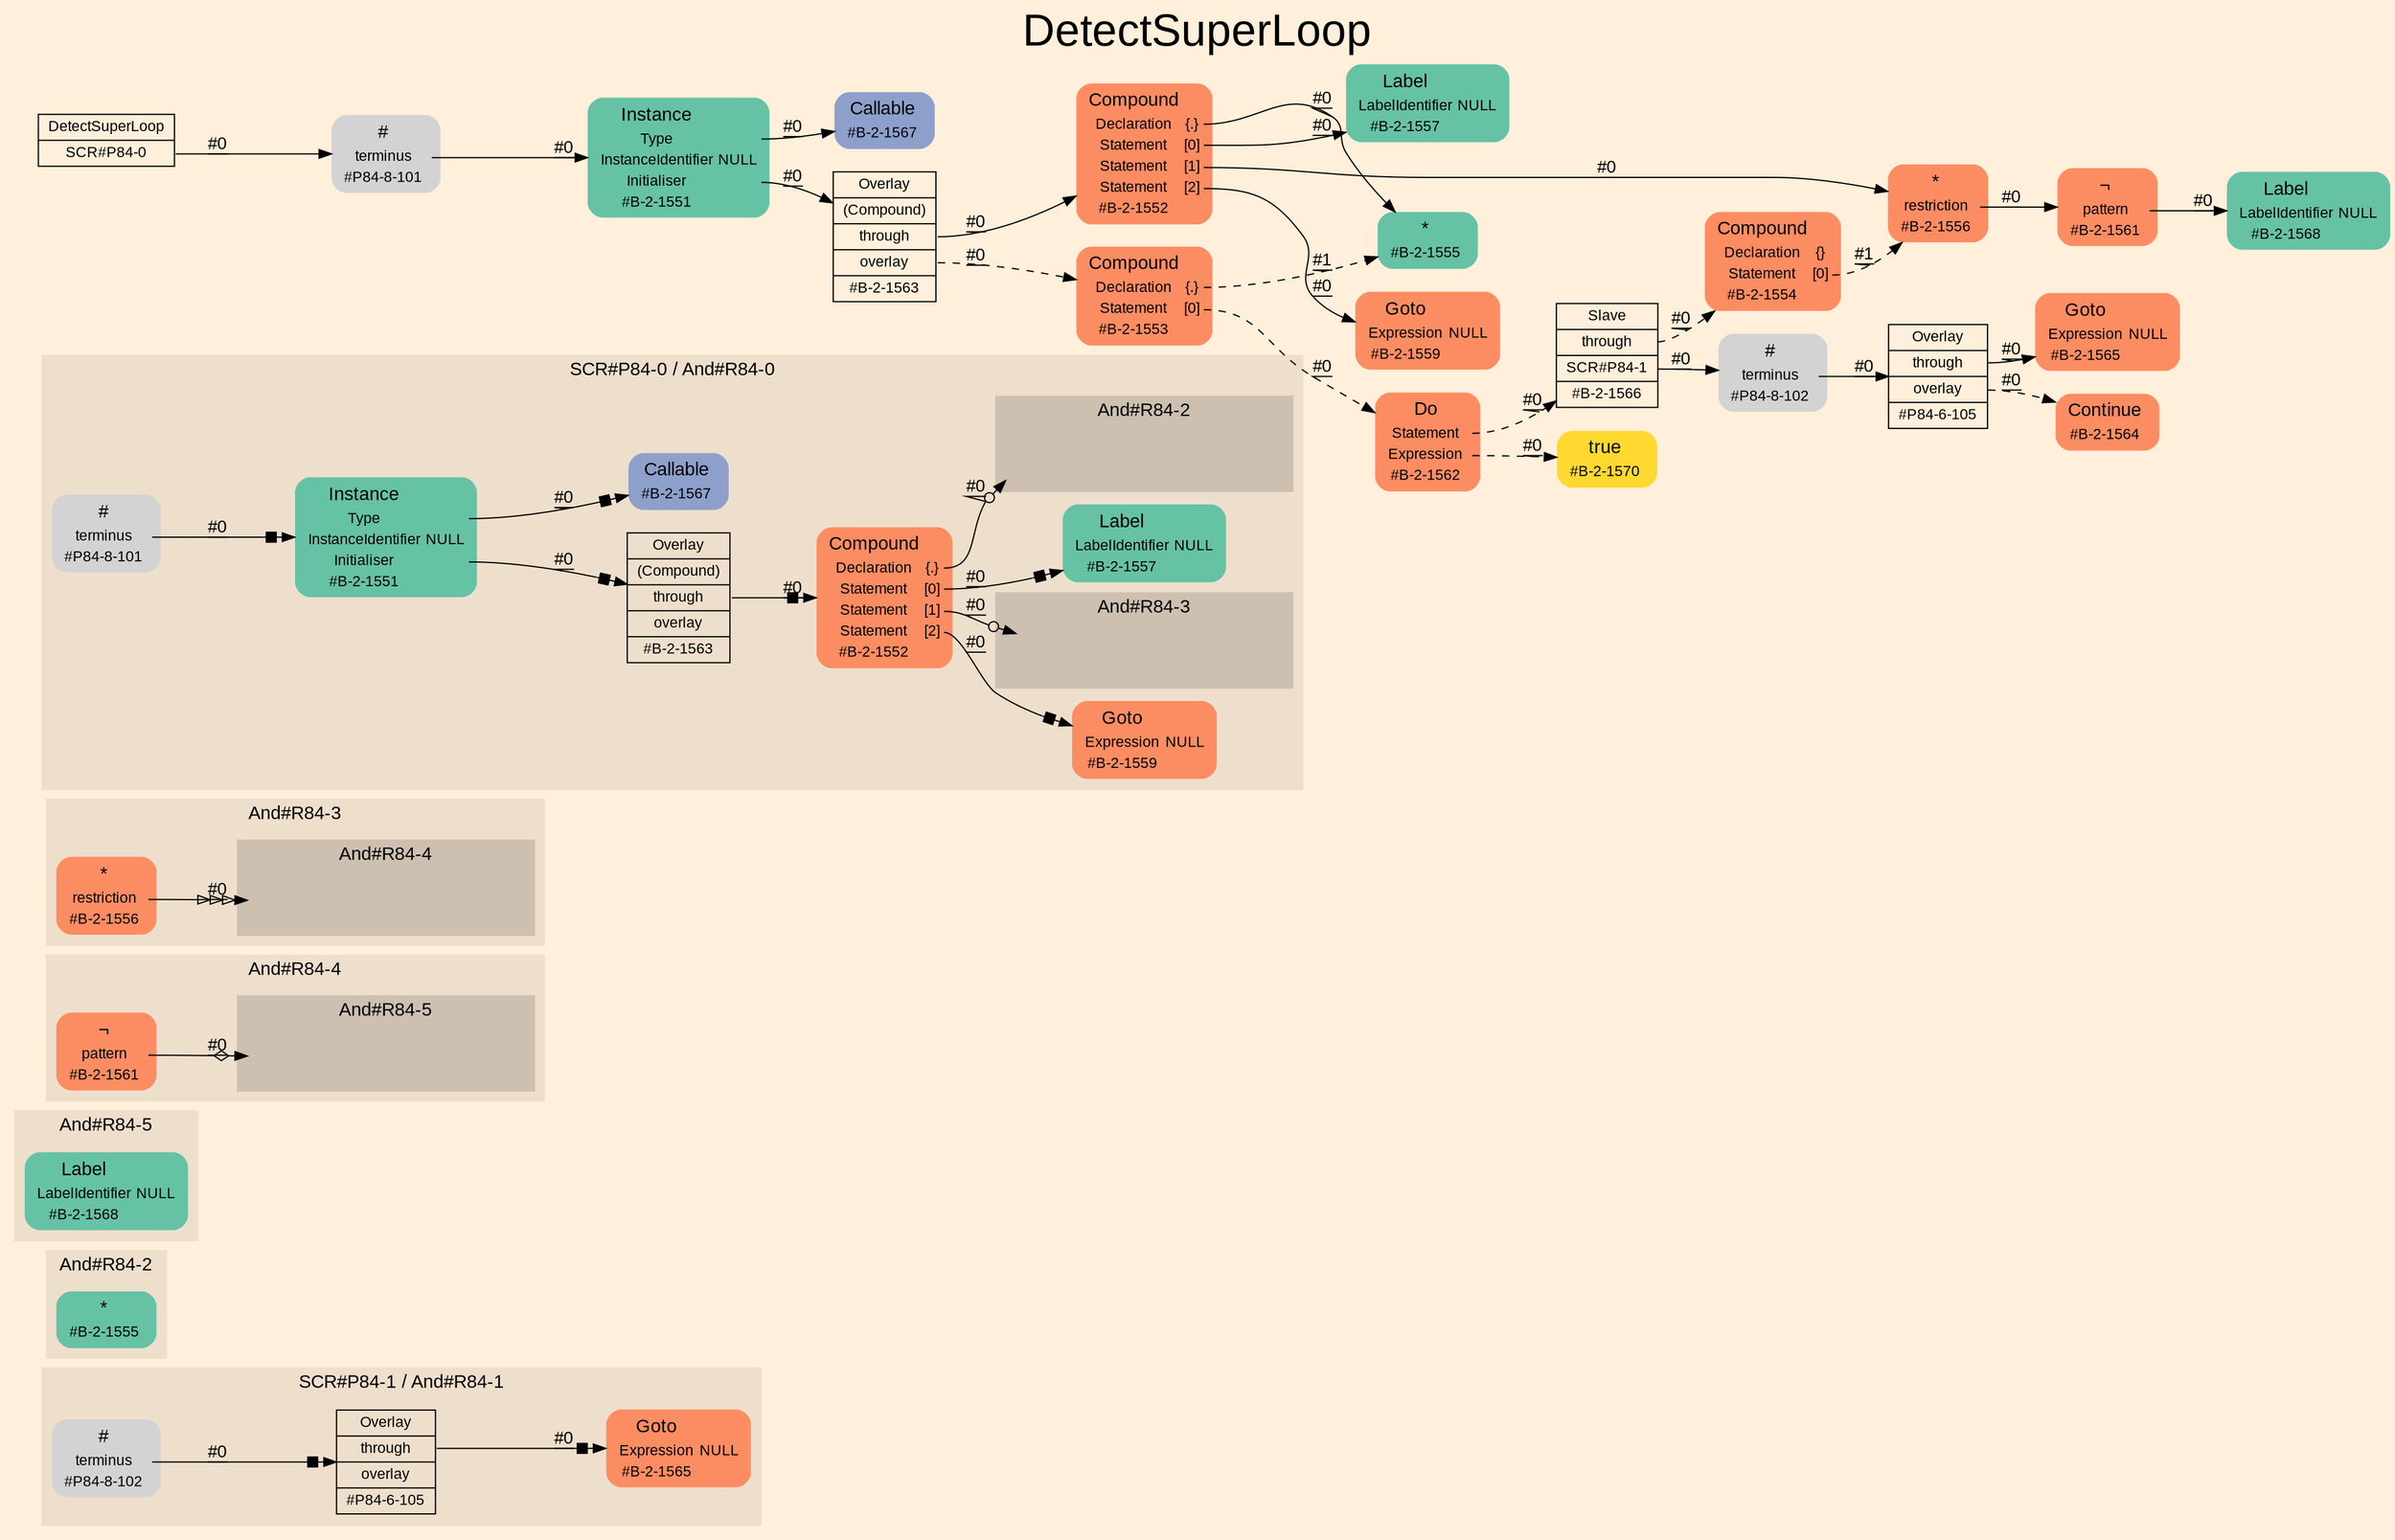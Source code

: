 digraph "DetectSuperLoop" {
label = "DetectSuperLoop"
labelloc = t
fontsize = "36"
graph [
    rankdir = "LR"
    ranksep = 0.3
    bgcolor = antiquewhite1
    color = black
    fontcolor = black
    fontname = "Arial"
];
node [
    fontname = "Arial"
];
edge [
    fontname = "Arial"
];

// -------------------- figure And#R84-1 --------------------
// -------- region And#R84-1 ----------
subgraph "clusterAnd#R84-1" {
    label = "SCR#P84-1 / And#R84-1"
    style = "filled"
    color = antiquewhite2
    fontsize = "15"
    "And#R84-1/#B-2-1565" [
        // -------- block And#R84-1/#B-2-1565 ----------
        shape = "plaintext"
        fillcolor = "/set28/2"
        label = <<TABLE BORDER="0" CELLBORDER="0" CELLSPACING="0">
         <TR><TD><FONT POINT-SIZE="15.0">Goto</FONT></TD><TD></TD></TR>
         <TR><TD>Expression</TD><TD PORT="port0">NULL</TD></TR>
         <TR><TD>#B-2-1565</TD><TD PORT="port1"></TD></TR>
        </TABLE>>
        style = "rounded,filled"
        fontsize = "12"
    ];
    
    "And#R84-1/#P84-6-105" [
        // -------- block And#R84-1/#P84-6-105 ----------
        shape = "record"
        fillcolor = antiquewhite2
        label = "<fixed> Overlay | <port0> through | <port1> overlay | <port2> #P84-6-105"
        style = "filled"
        fontsize = "12"
        color = black
        fontcolor = black
    ];
    
    "And#R84-1/#P84-8-102" [
        // -------- block And#R84-1/#P84-8-102 ----------
        shape = "plaintext"
        label = <<TABLE BORDER="0" CELLBORDER="0" CELLSPACING="0">
         <TR><TD><FONT POINT-SIZE="15.0">#</FONT></TD><TD></TD></TR>
         <TR><TD>terminus</TD><TD PORT="port0"></TD></TR>
         <TR><TD>#P84-8-102</TD><TD PORT="port1"></TD></TR>
        </TABLE>>
        style = "rounded,filled"
        fontsize = "12"
    ];
    
}

"And#R84-1/#P84-6-105":port0 -> "And#R84-1/#B-2-1565" [
    arrowhead="normalnonebox"
    label = "#0"
    decorate = true
    color = black
    fontcolor = black
];

"And#R84-1/#P84-8-102":port0 -> "And#R84-1/#P84-6-105" [
    arrowhead="normalnonebox"
    label = "#0"
    decorate = true
    color = black
    fontcolor = black
];


// -------------------- figure And#R84-2 --------------------
// -------- region And#R84-2 ----------
subgraph "clusterAnd#R84-2" {
    label = "And#R84-2"
    style = "filled"
    color = antiquewhite2
    fontsize = "15"
    "And#R84-2/#B-2-1555" [
        // -------- block And#R84-2/#B-2-1555 ----------
        shape = "plaintext"
        fillcolor = "/set28/1"
        label = <<TABLE BORDER="0" CELLBORDER="0" CELLSPACING="0">
         <TR><TD><FONT POINT-SIZE="15.0">*</FONT></TD><TD></TD></TR>
         <TR><TD>#B-2-1555</TD><TD PORT="port0"></TD></TR>
        </TABLE>>
        style = "rounded,filled"
        fontsize = "12"
    ];
    
}


// -------------------- figure And#R84-5 --------------------
// -------- region And#R84-5 ----------
subgraph "clusterAnd#R84-5" {
    label = "And#R84-5"
    style = "filled"
    color = antiquewhite2
    fontsize = "15"
    "And#R84-5/#B-2-1568" [
        // -------- block And#R84-5/#B-2-1568 ----------
        shape = "plaintext"
        fillcolor = "/set28/1"
        label = <<TABLE BORDER="0" CELLBORDER="0" CELLSPACING="0">
         <TR><TD><FONT POINT-SIZE="15.0">Label</FONT></TD><TD></TD></TR>
         <TR><TD>LabelIdentifier</TD><TD PORT="port0">NULL</TD></TR>
         <TR><TD>#B-2-1568</TD><TD PORT="port1"></TD></TR>
        </TABLE>>
        style = "rounded,filled"
        fontsize = "12"
    ];
    
}


// -------------------- figure And#R84-4 --------------------
// -------- region And#R84-4 ----------
subgraph "clusterAnd#R84-4" {
    label = "And#R84-4"
    style = "filled"
    color = antiquewhite2
    fontsize = "15"
    "And#R84-4/#B-2-1561" [
        // -------- block And#R84-4/#B-2-1561 ----------
        shape = "plaintext"
        fillcolor = "/set28/2"
        label = <<TABLE BORDER="0" CELLBORDER="0" CELLSPACING="0">
         <TR><TD><FONT POINT-SIZE="15.0">¬</FONT></TD><TD></TD></TR>
         <TR><TD>pattern</TD><TD PORT="port0"></TD></TR>
         <TR><TD>#B-2-1561</TD><TD PORT="port1"></TD></TR>
        </TABLE>>
        style = "rounded,filled"
        fontsize = "12"
    ];
    
    // -------- region And#R84-4/And#R84-5 ----------
    subgraph "clusterAnd#R84-4/And#R84-5" {
        label = "And#R84-5"
        style = "filled"
        color = antiquewhite3
        fontsize = "15"
        "And#R84-4/And#R84-5/#B-2-1568" [
            // -------- block And#R84-4/And#R84-5/#B-2-1568 ----------
            shape = none
            fillcolor = "/set28/1"
            style = "invisible"
        ];
        
    }
    
}

"And#R84-4/#B-2-1561":port0 -> "And#R84-4/And#R84-5/#B-2-1568" [
    arrowhead="normalnoneodiamond"
    label = "#0"
    decorate = true
    color = black
    fontcolor = black
];


// -------------------- figure And#R84-3 --------------------
// -------- region And#R84-3 ----------
subgraph "clusterAnd#R84-3" {
    label = "And#R84-3"
    style = "filled"
    color = antiquewhite2
    fontsize = "15"
    "And#R84-3/#B-2-1556" [
        // -------- block And#R84-3/#B-2-1556 ----------
        shape = "plaintext"
        fillcolor = "/set28/2"
        label = <<TABLE BORDER="0" CELLBORDER="0" CELLSPACING="0">
         <TR><TD><FONT POINT-SIZE="15.0">*</FONT></TD><TD></TD></TR>
         <TR><TD>restriction</TD><TD PORT="port0"></TD></TR>
         <TR><TD>#B-2-1556</TD><TD PORT="port1"></TD></TR>
        </TABLE>>
        style = "rounded,filled"
        fontsize = "12"
    ];
    
    // -------- region And#R84-3/And#R84-4 ----------
    subgraph "clusterAnd#R84-3/And#R84-4" {
        label = "And#R84-4"
        style = "filled"
        color = antiquewhite3
        fontsize = "15"
        "And#R84-3/And#R84-4/#B-2-1561" [
            // -------- block And#R84-3/And#R84-4/#B-2-1561 ----------
            shape = none
            fillcolor = "/set28/2"
            style = "invisible"
        ];
        
    }
    
}

"And#R84-3/#B-2-1556":port0 -> "And#R84-3/And#R84-4/#B-2-1561" [
    arrowhead="normalonormalonormalonormal"
    label = "#0"
    decorate = true
    color = black
    fontcolor = black
];


// -------------------- figure And#R84-0 --------------------
// -------- region And#R84-0 ----------
subgraph "clusterAnd#R84-0" {
    label = "SCR#P84-0 / And#R84-0"
    style = "filled"
    color = antiquewhite2
    fontsize = "15"
    "And#R84-0/#B-2-1557" [
        // -------- block And#R84-0/#B-2-1557 ----------
        shape = "plaintext"
        fillcolor = "/set28/1"
        label = <<TABLE BORDER="0" CELLBORDER="0" CELLSPACING="0">
         <TR><TD><FONT POINT-SIZE="15.0">Label</FONT></TD><TD></TD></TR>
         <TR><TD>LabelIdentifier</TD><TD PORT="port0">NULL</TD></TR>
         <TR><TD>#B-2-1557</TD><TD PORT="port1"></TD></TR>
        </TABLE>>
        style = "rounded,filled"
        fontsize = "12"
    ];
    
    "And#R84-0/#B-2-1551" [
        // -------- block And#R84-0/#B-2-1551 ----------
        shape = "plaintext"
        fillcolor = "/set28/1"
        label = <<TABLE BORDER="0" CELLBORDER="0" CELLSPACING="0">
         <TR><TD><FONT POINT-SIZE="15.0">Instance</FONT></TD><TD></TD></TR>
         <TR><TD>Type</TD><TD PORT="port0"></TD></TR>
         <TR><TD>InstanceIdentifier</TD><TD PORT="port1">NULL</TD></TR>
         <TR><TD>Initialiser</TD><TD PORT="port2"></TD></TR>
         <TR><TD>#B-2-1551</TD><TD PORT="port3"></TD></TR>
        </TABLE>>
        style = "rounded,filled"
        fontsize = "12"
    ];
    
    "And#R84-0/#B-2-1552" [
        // -------- block And#R84-0/#B-2-1552 ----------
        shape = "plaintext"
        fillcolor = "/set28/2"
        label = <<TABLE BORDER="0" CELLBORDER="0" CELLSPACING="0">
         <TR><TD><FONT POINT-SIZE="15.0">Compound</FONT></TD><TD></TD></TR>
         <TR><TD>Declaration</TD><TD PORT="port0">{.}</TD></TR>
         <TR><TD>Statement</TD><TD PORT="port1">[0]</TD></TR>
         <TR><TD>Statement</TD><TD PORT="port2">[1]</TD></TR>
         <TR><TD>Statement</TD><TD PORT="port3">[2]</TD></TR>
         <TR><TD>#B-2-1552</TD><TD PORT="port4"></TD></TR>
        </TABLE>>
        style = "rounded,filled"
        fontsize = "12"
    ];
    
    "And#R84-0/#B-2-1559" [
        // -------- block And#R84-0/#B-2-1559 ----------
        shape = "plaintext"
        fillcolor = "/set28/2"
        label = <<TABLE BORDER="0" CELLBORDER="0" CELLSPACING="0">
         <TR><TD><FONT POINT-SIZE="15.0">Goto</FONT></TD><TD></TD></TR>
         <TR><TD>Expression</TD><TD PORT="port0">NULL</TD></TR>
         <TR><TD>#B-2-1559</TD><TD PORT="port1"></TD></TR>
        </TABLE>>
        style = "rounded,filled"
        fontsize = "12"
    ];
    
    "And#R84-0/#B-2-1563" [
        // -------- block And#R84-0/#B-2-1563 ----------
        shape = "record"
        fillcolor = antiquewhite2
        label = "<fixed> Overlay | <port0> (Compound) | <port1> through | <port2> overlay | <port3> #B-2-1563"
        style = "filled"
        fontsize = "12"
        color = black
        fontcolor = black
    ];
    
    "And#R84-0/#B-2-1567" [
        // -------- block And#R84-0/#B-2-1567 ----------
        shape = "plaintext"
        fillcolor = "/set28/3"
        label = <<TABLE BORDER="0" CELLBORDER="0" CELLSPACING="0">
         <TR><TD><FONT POINT-SIZE="15.0">Callable</FONT></TD><TD></TD></TR>
         <TR><TD>#B-2-1567</TD><TD PORT="port0"></TD></TR>
        </TABLE>>
        style = "rounded,filled"
        fontsize = "12"
    ];
    
    "And#R84-0/#P84-8-101" [
        // -------- block And#R84-0/#P84-8-101 ----------
        shape = "plaintext"
        label = <<TABLE BORDER="0" CELLBORDER="0" CELLSPACING="0">
         <TR><TD><FONT POINT-SIZE="15.0">#</FONT></TD><TD></TD></TR>
         <TR><TD>terminus</TD><TD PORT="port0"></TD></TR>
         <TR><TD>#P84-8-101</TD><TD PORT="port1"></TD></TR>
        </TABLE>>
        style = "rounded,filled"
        fontsize = "12"
    ];
    
    // -------- region And#R84-0/And#R84-2 ----------
    subgraph "clusterAnd#R84-0/And#R84-2" {
        label = "And#R84-2"
        style = "filled"
        color = antiquewhite3
        fontsize = "15"
        "And#R84-0/And#R84-2/#B-2-1555" [
            // -------- block And#R84-0/And#R84-2/#B-2-1555 ----------
            shape = none
            fillcolor = "/set28/1"
            style = "invisible"
        ];
        
    }
    
    // -------- region And#R84-0/And#R84-3 ----------
    subgraph "clusterAnd#R84-0/And#R84-3" {
        label = "And#R84-3"
        style = "filled"
        color = antiquewhite3
        fontsize = "15"
        "And#R84-0/And#R84-3/#B-2-1556" [
            // -------- block And#R84-0/And#R84-3/#B-2-1556 ----------
            shape = none
            fillcolor = "/set28/2"
            style = "invisible"
        ];
        
    }
    
}

"And#R84-0/#B-2-1551":port0 -> "And#R84-0/#B-2-1567" [
    arrowhead="normalnonebox"
    label = "#0"
    decorate = true
    color = black
    fontcolor = black
];

"And#R84-0/#B-2-1551":port2 -> "And#R84-0/#B-2-1563" [
    arrowhead="normalnonebox"
    label = "#0"
    decorate = true
    color = black
    fontcolor = black
];

"And#R84-0/#B-2-1552":port0 -> "And#R84-0/And#R84-2/#B-2-1555" [
    arrowhead="normalnoneodot"
    label = "#0"
    decorate = true
    color = black
    fontcolor = black
];

"And#R84-0/#B-2-1552":port1 -> "And#R84-0/#B-2-1557" [
    arrowhead="normalnonebox"
    label = "#0"
    decorate = true
    color = black
    fontcolor = black
];

"And#R84-0/#B-2-1552":port2 -> "And#R84-0/And#R84-3/#B-2-1556" [
    arrowhead="normalnoneodot"
    label = "#0"
    decorate = true
    color = black
    fontcolor = black
];

"And#R84-0/#B-2-1552":port3 -> "And#R84-0/#B-2-1559" [
    arrowhead="normalnonebox"
    label = "#0"
    decorate = true
    color = black
    fontcolor = black
];

"And#R84-0/#B-2-1563":port1 -> "And#R84-0/#B-2-1552" [
    arrowhead="normalnonebox"
    label = "#0"
    decorate = true
    color = black
    fontcolor = black
];

"And#R84-0/#P84-8-101":port0 -> "And#R84-0/#B-2-1551" [
    arrowhead="normalnonebox"
    label = "#0"
    decorate = true
    color = black
    fontcolor = black
];


// -------------------- transformation figure --------------------
"CR#P84-0" [
    // -------- block CR#P84-0 ----------
    shape = "record"
    fillcolor = antiquewhite1
    label = "<fixed> DetectSuperLoop | <port0> SCR#P84-0"
    style = "filled"
    fontsize = "12"
    color = black
    fontcolor = black
];

"#P84-8-101" [
    // -------- block #P84-8-101 ----------
    shape = "plaintext"
    label = <<TABLE BORDER="0" CELLBORDER="0" CELLSPACING="0">
     <TR><TD><FONT POINT-SIZE="15.0">#</FONT></TD><TD></TD></TR>
     <TR><TD>terminus</TD><TD PORT="port0"></TD></TR>
     <TR><TD>#P84-8-101</TD><TD PORT="port1"></TD></TR>
    </TABLE>>
    style = "rounded,filled"
    fontsize = "12"
];

"#B-2-1551" [
    // -------- block #B-2-1551 ----------
    shape = "plaintext"
    fillcolor = "/set28/1"
    label = <<TABLE BORDER="0" CELLBORDER="0" CELLSPACING="0">
     <TR><TD><FONT POINT-SIZE="15.0">Instance</FONT></TD><TD></TD></TR>
     <TR><TD>Type</TD><TD PORT="port0"></TD></TR>
     <TR><TD>InstanceIdentifier</TD><TD PORT="port1">NULL</TD></TR>
     <TR><TD>Initialiser</TD><TD PORT="port2"></TD></TR>
     <TR><TD>#B-2-1551</TD><TD PORT="port3"></TD></TR>
    </TABLE>>
    style = "rounded,filled"
    fontsize = "12"
];

"#B-2-1567" [
    // -------- block #B-2-1567 ----------
    shape = "plaintext"
    fillcolor = "/set28/3"
    label = <<TABLE BORDER="0" CELLBORDER="0" CELLSPACING="0">
     <TR><TD><FONT POINT-SIZE="15.0">Callable</FONT></TD><TD></TD></TR>
     <TR><TD>#B-2-1567</TD><TD PORT="port0"></TD></TR>
    </TABLE>>
    style = "rounded,filled"
    fontsize = "12"
];

"#B-2-1563" [
    // -------- block #B-2-1563 ----------
    shape = "record"
    fillcolor = antiquewhite1
    label = "<fixed> Overlay | <port0> (Compound) | <port1> through | <port2> overlay | <port3> #B-2-1563"
    style = "filled"
    fontsize = "12"
    color = black
    fontcolor = black
];

"#B-2-1552" [
    // -------- block #B-2-1552 ----------
    shape = "plaintext"
    fillcolor = "/set28/2"
    label = <<TABLE BORDER="0" CELLBORDER="0" CELLSPACING="0">
     <TR><TD><FONT POINT-SIZE="15.0">Compound</FONT></TD><TD></TD></TR>
     <TR><TD>Declaration</TD><TD PORT="port0">{.}</TD></TR>
     <TR><TD>Statement</TD><TD PORT="port1">[0]</TD></TR>
     <TR><TD>Statement</TD><TD PORT="port2">[1]</TD></TR>
     <TR><TD>Statement</TD><TD PORT="port3">[2]</TD></TR>
     <TR><TD>#B-2-1552</TD><TD PORT="port4"></TD></TR>
    </TABLE>>
    style = "rounded,filled"
    fontsize = "12"
];

"#B-2-1555" [
    // -------- block #B-2-1555 ----------
    shape = "plaintext"
    fillcolor = "/set28/1"
    label = <<TABLE BORDER="0" CELLBORDER="0" CELLSPACING="0">
     <TR><TD><FONT POINT-SIZE="15.0">*</FONT></TD><TD></TD></TR>
     <TR><TD>#B-2-1555</TD><TD PORT="port0"></TD></TR>
    </TABLE>>
    style = "rounded,filled"
    fontsize = "12"
];

"#B-2-1557" [
    // -------- block #B-2-1557 ----------
    shape = "plaintext"
    fillcolor = "/set28/1"
    label = <<TABLE BORDER="0" CELLBORDER="0" CELLSPACING="0">
     <TR><TD><FONT POINT-SIZE="15.0">Label</FONT></TD><TD></TD></TR>
     <TR><TD>LabelIdentifier</TD><TD PORT="port0">NULL</TD></TR>
     <TR><TD>#B-2-1557</TD><TD PORT="port1"></TD></TR>
    </TABLE>>
    style = "rounded,filled"
    fontsize = "12"
];

"#B-2-1556" [
    // -------- block #B-2-1556 ----------
    shape = "plaintext"
    fillcolor = "/set28/2"
    label = <<TABLE BORDER="0" CELLBORDER="0" CELLSPACING="0">
     <TR><TD><FONT POINT-SIZE="15.0">*</FONT></TD><TD></TD></TR>
     <TR><TD>restriction</TD><TD PORT="port0"></TD></TR>
     <TR><TD>#B-2-1556</TD><TD PORT="port1"></TD></TR>
    </TABLE>>
    style = "rounded,filled"
    fontsize = "12"
];

"#B-2-1561" [
    // -------- block #B-2-1561 ----------
    shape = "plaintext"
    fillcolor = "/set28/2"
    label = <<TABLE BORDER="0" CELLBORDER="0" CELLSPACING="0">
     <TR><TD><FONT POINT-SIZE="15.0">¬</FONT></TD><TD></TD></TR>
     <TR><TD>pattern</TD><TD PORT="port0"></TD></TR>
     <TR><TD>#B-2-1561</TD><TD PORT="port1"></TD></TR>
    </TABLE>>
    style = "rounded,filled"
    fontsize = "12"
];

"#B-2-1568" [
    // -------- block #B-2-1568 ----------
    shape = "plaintext"
    fillcolor = "/set28/1"
    label = <<TABLE BORDER="0" CELLBORDER="0" CELLSPACING="0">
     <TR><TD><FONT POINT-SIZE="15.0">Label</FONT></TD><TD></TD></TR>
     <TR><TD>LabelIdentifier</TD><TD PORT="port0">NULL</TD></TR>
     <TR><TD>#B-2-1568</TD><TD PORT="port1"></TD></TR>
    </TABLE>>
    style = "rounded,filled"
    fontsize = "12"
];

"#B-2-1559" [
    // -------- block #B-2-1559 ----------
    shape = "plaintext"
    fillcolor = "/set28/2"
    label = <<TABLE BORDER="0" CELLBORDER="0" CELLSPACING="0">
     <TR><TD><FONT POINT-SIZE="15.0">Goto</FONT></TD><TD></TD></TR>
     <TR><TD>Expression</TD><TD PORT="port0">NULL</TD></TR>
     <TR><TD>#B-2-1559</TD><TD PORT="port1"></TD></TR>
    </TABLE>>
    style = "rounded,filled"
    fontsize = "12"
];

"#B-2-1553" [
    // -------- block #B-2-1553 ----------
    shape = "plaintext"
    fillcolor = "/set28/2"
    label = <<TABLE BORDER="0" CELLBORDER="0" CELLSPACING="0">
     <TR><TD><FONT POINT-SIZE="15.0">Compound</FONT></TD><TD></TD></TR>
     <TR><TD>Declaration</TD><TD PORT="port0">{.}</TD></TR>
     <TR><TD>Statement</TD><TD PORT="port1">[0]</TD></TR>
     <TR><TD>#B-2-1553</TD><TD PORT="port2"></TD></TR>
    </TABLE>>
    style = "rounded,filled"
    fontsize = "12"
];

"#B-2-1562" [
    // -------- block #B-2-1562 ----------
    shape = "plaintext"
    fillcolor = "/set28/2"
    label = <<TABLE BORDER="0" CELLBORDER="0" CELLSPACING="0">
     <TR><TD><FONT POINT-SIZE="15.0">Do</FONT></TD><TD></TD></TR>
     <TR><TD>Statement</TD><TD PORT="port0"></TD></TR>
     <TR><TD>Expression</TD><TD PORT="port1"></TD></TR>
     <TR><TD>#B-2-1562</TD><TD PORT="port2"></TD></TR>
    </TABLE>>
    style = "rounded,filled"
    fontsize = "12"
];

"#B-2-1566" [
    // -------- block #B-2-1566 ----------
    shape = "record"
    fillcolor = antiquewhite1
    label = "<fixed> Slave | <port0> through | <port1> SCR#P84-1 | <port2> #B-2-1566"
    style = "filled"
    fontsize = "12"
    color = black
    fontcolor = black
];

"#B-2-1554" [
    // -------- block #B-2-1554 ----------
    shape = "plaintext"
    fillcolor = "/set28/2"
    label = <<TABLE BORDER="0" CELLBORDER="0" CELLSPACING="0">
     <TR><TD><FONT POINT-SIZE="15.0">Compound</FONT></TD><TD></TD></TR>
     <TR><TD>Declaration</TD><TD PORT="port0">{}</TD></TR>
     <TR><TD>Statement</TD><TD PORT="port1">[0]</TD></TR>
     <TR><TD>#B-2-1554</TD><TD PORT="port2"></TD></TR>
    </TABLE>>
    style = "rounded,filled"
    fontsize = "12"
];

"#P84-8-102" [
    // -------- block #P84-8-102 ----------
    shape = "plaintext"
    label = <<TABLE BORDER="0" CELLBORDER="0" CELLSPACING="0">
     <TR><TD><FONT POINT-SIZE="15.0">#</FONT></TD><TD></TD></TR>
     <TR><TD>terminus</TD><TD PORT="port0"></TD></TR>
     <TR><TD>#P84-8-102</TD><TD PORT="port1"></TD></TR>
    </TABLE>>
    style = "rounded,filled"
    fontsize = "12"
];

"#P84-6-105" [
    // -------- block #P84-6-105 ----------
    shape = "record"
    fillcolor = antiquewhite1
    label = "<fixed> Overlay | <port0> through | <port1> overlay | <port2> #P84-6-105"
    style = "filled"
    fontsize = "12"
    color = black
    fontcolor = black
];

"#B-2-1565" [
    // -------- block #B-2-1565 ----------
    shape = "plaintext"
    fillcolor = "/set28/2"
    label = <<TABLE BORDER="0" CELLBORDER="0" CELLSPACING="0">
     <TR><TD><FONT POINT-SIZE="15.0">Goto</FONT></TD><TD></TD></TR>
     <TR><TD>Expression</TD><TD PORT="port0">NULL</TD></TR>
     <TR><TD>#B-2-1565</TD><TD PORT="port1"></TD></TR>
    </TABLE>>
    style = "rounded,filled"
    fontsize = "12"
];

"#B-2-1564" [
    // -------- block #B-2-1564 ----------
    shape = "plaintext"
    fillcolor = "/set28/2"
    label = <<TABLE BORDER="0" CELLBORDER="0" CELLSPACING="0">
     <TR><TD><FONT POINT-SIZE="15.0">Continue</FONT></TD><TD></TD></TR>
     <TR><TD>#B-2-1564</TD><TD PORT="port0"></TD></TR>
    </TABLE>>
    style = "rounded,filled"
    fontsize = "12"
];

"#B-2-1570" [
    // -------- block #B-2-1570 ----------
    shape = "plaintext"
    fillcolor = "/set28/6"
    label = <<TABLE BORDER="0" CELLBORDER="0" CELLSPACING="0">
     <TR><TD><FONT POINT-SIZE="15.0">true</FONT></TD><TD></TD></TR>
     <TR><TD>#B-2-1570</TD><TD PORT="port0"></TD></TR>
    </TABLE>>
    style = "rounded,filled"
    fontsize = "12"
];

"CR#P84-0":port0 -> "#P84-8-101" [
    label = "#0"
    decorate = true
    color = black
    fontcolor = black
];

"#P84-8-101":port0 -> "#B-2-1551" [
    label = "#0"
    decorate = true
    color = black
    fontcolor = black
];

"#B-2-1551":port0 -> "#B-2-1567" [
    label = "#0"
    decorate = true
    color = black
    fontcolor = black
];

"#B-2-1551":port2 -> "#B-2-1563" [
    label = "#0"
    decorate = true
    color = black
    fontcolor = black
];

"#B-2-1563":port1 -> "#B-2-1552" [
    label = "#0"
    decorate = true
    color = black
    fontcolor = black
];

"#B-2-1563":port2 -> "#B-2-1553" [
    style="dashed"
    label = "#0"
    decorate = true
    color = black
    fontcolor = black
];

"#B-2-1552":port0 -> "#B-2-1555" [
    label = "#0"
    decorate = true
    color = black
    fontcolor = black
];

"#B-2-1552":port1 -> "#B-2-1557" [
    label = "#0"
    decorate = true
    color = black
    fontcolor = black
];

"#B-2-1552":port2 -> "#B-2-1556" [
    label = "#0"
    decorate = true
    color = black
    fontcolor = black
];

"#B-2-1552":port3 -> "#B-2-1559" [
    label = "#0"
    decorate = true
    color = black
    fontcolor = black
];

"#B-2-1556":port0 -> "#B-2-1561" [
    label = "#0"
    decorate = true
    color = black
    fontcolor = black
];

"#B-2-1561":port0 -> "#B-2-1568" [
    label = "#0"
    decorate = true
    color = black
    fontcolor = black
];

"#B-2-1553":port0 -> "#B-2-1555" [
    style="dashed"
    label = "#1"
    decorate = true
    color = black
    fontcolor = black
];

"#B-2-1553":port1 -> "#B-2-1562" [
    style="dashed"
    label = "#0"
    decorate = true
    color = black
    fontcolor = black
];

"#B-2-1562":port0 -> "#B-2-1566" [
    style="dashed"
    label = "#0"
    decorate = true
    color = black
    fontcolor = black
];

"#B-2-1562":port1 -> "#B-2-1570" [
    style="dashed"
    label = "#0"
    decorate = true
    color = black
    fontcolor = black
];

"#B-2-1566":port0 -> "#B-2-1554" [
    style="dashed"
    label = "#0"
    decorate = true
    color = black
    fontcolor = black
];

"#B-2-1566":port1 -> "#P84-8-102" [
    label = "#0"
    decorate = true
    color = black
    fontcolor = black
];

"#B-2-1554":port1 -> "#B-2-1556" [
    style="dashed"
    label = "#1"
    decorate = true
    color = black
    fontcolor = black
];

"#P84-8-102":port0 -> "#P84-6-105" [
    label = "#0"
    decorate = true
    color = black
    fontcolor = black
];

"#P84-6-105":port0 -> "#B-2-1565" [
    label = "#0"
    decorate = true
    color = black
    fontcolor = black
];

"#P84-6-105":port1 -> "#B-2-1564" [
    style="dashed"
    label = "#0"
    decorate = true
    color = black
    fontcolor = black
];


}
